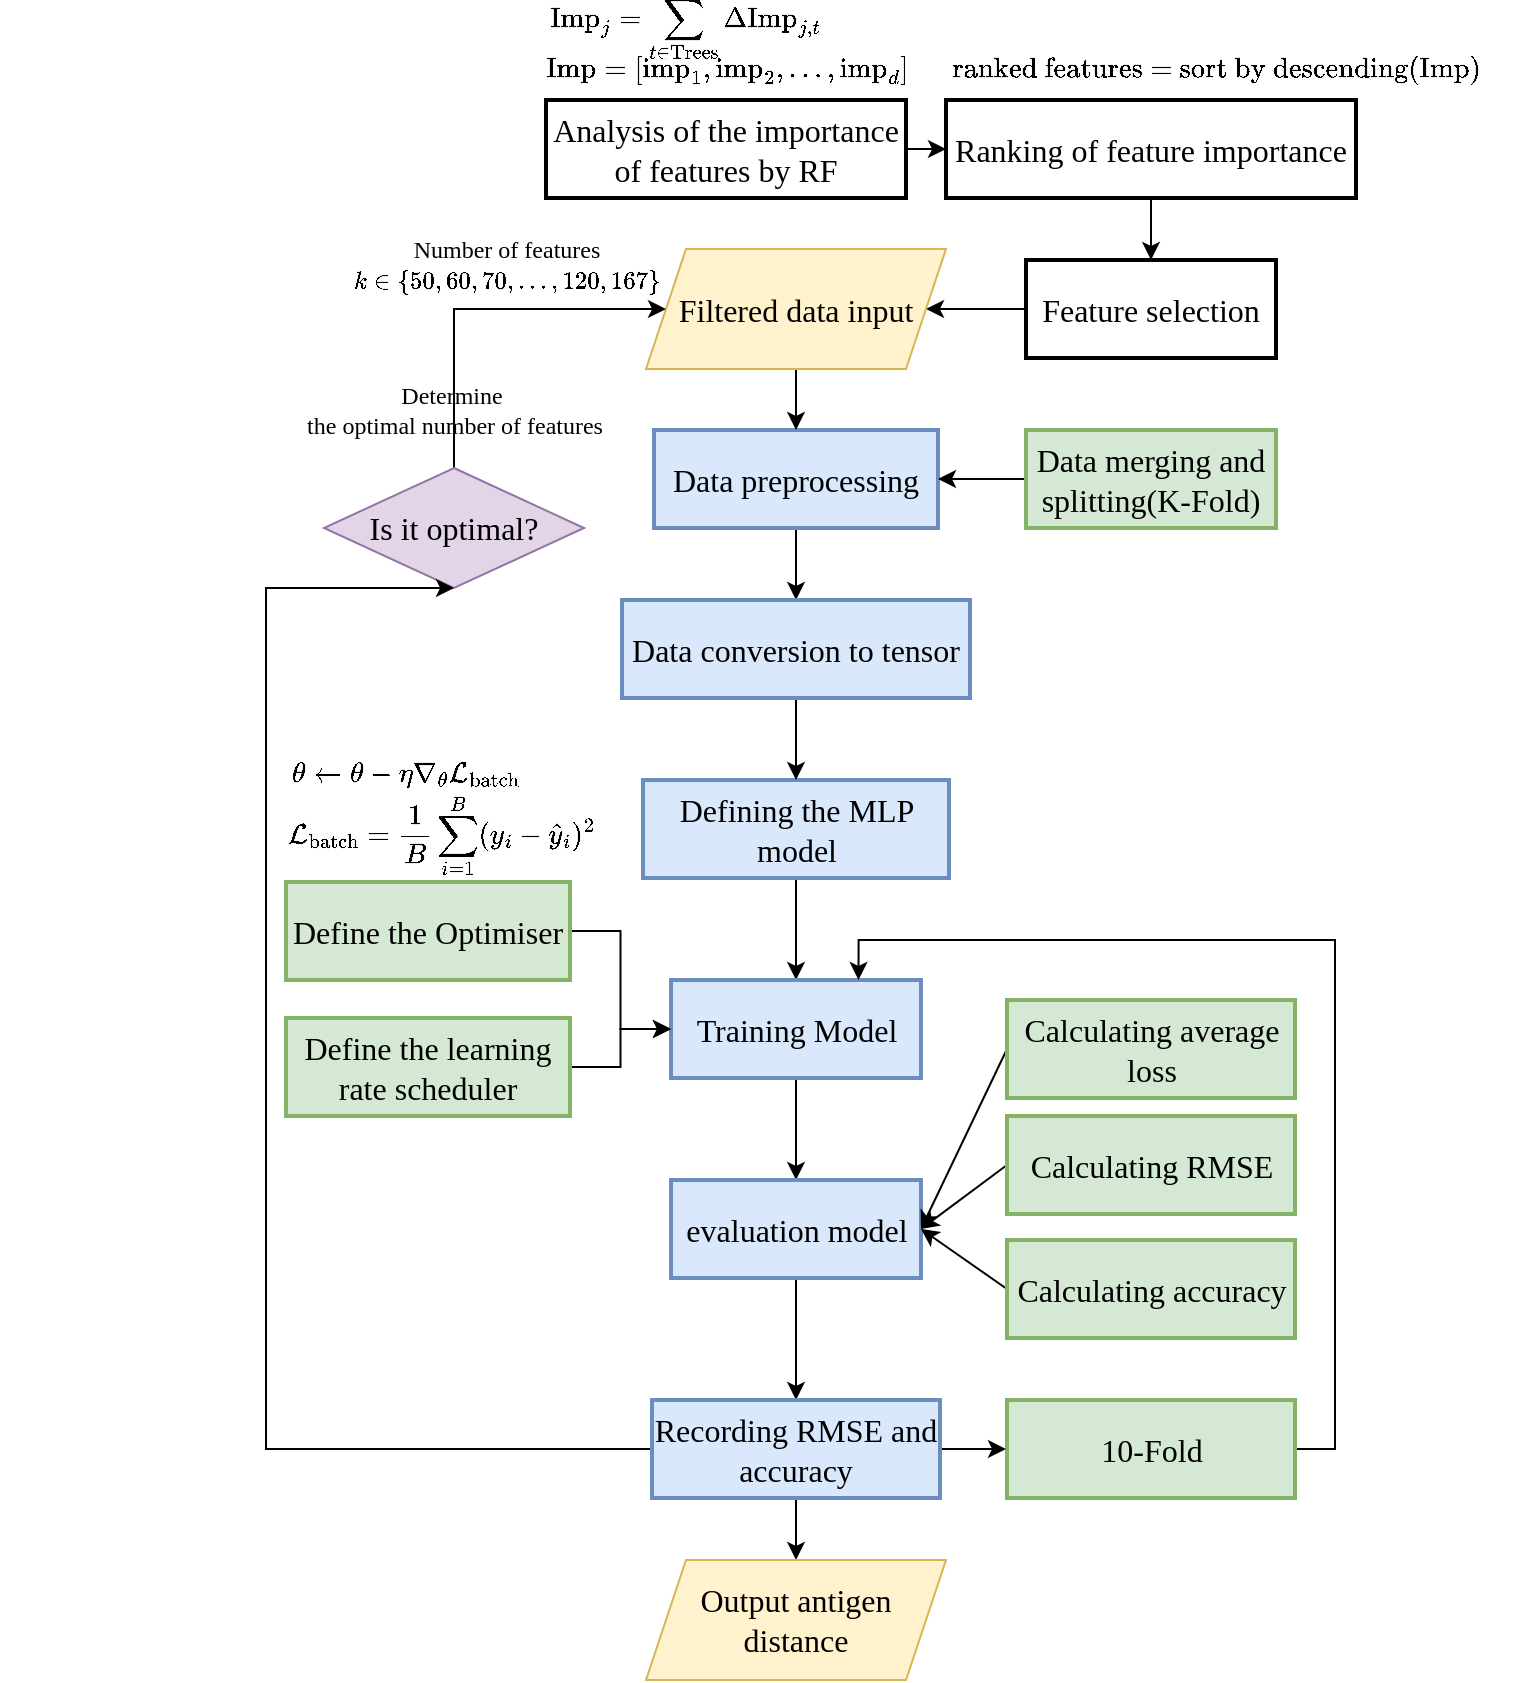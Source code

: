 <mxfile version="25.0.3">
  <diagram name="第 1 页" id="wW0VhtOMRZsGSEktbn0D">
    <mxGraphModel dx="1025" dy="708" grid="1" gridSize="10" guides="1" tooltips="1" connect="1" arrows="1" fold="1" page="1" pageScale="1" pageWidth="1169" pageHeight="827" math="1" shadow="0">
      <root>
        <mxCell id="0" />
        <mxCell id="1" parent="0" />
        <mxCell id="KHDkwFc494HQKRECkUOb-64" style="edgeStyle=orthogonalEdgeStyle;rounded=0;orthogonalLoop=1;jettySize=auto;html=1;exitX=1;exitY=0.5;exitDx=0;exitDy=0;entryX=0;entryY=0.5;entryDx=0;entryDy=0;" edge="1" parent="1" source="KHDkwFc494HQKRECkUOb-3" target="KHDkwFc494HQKRECkUOb-15">
          <mxGeometry relative="1" as="geometry" />
        </mxCell>
        <mxCell id="KHDkwFc494HQKRECkUOb-3" value="Analysis of the importance of features by RF" style="whiteSpace=wrap;strokeWidth=2;fontFamily=Times New Roman;fontSize=16;" vertex="1" parent="1">
          <mxGeometry x="520" y="200" width="180" height="49" as="geometry" />
        </mxCell>
        <mxCell id="KHDkwFc494HQKRECkUOb-73" style="edgeStyle=orthogonalEdgeStyle;rounded=0;orthogonalLoop=1;jettySize=auto;html=1;exitX=0;exitY=0.5;exitDx=0;exitDy=0;entryX=1;entryY=0.5;entryDx=0;entryDy=0;" edge="1" parent="1" source="KHDkwFc494HQKRECkUOb-4" target="KHDkwFc494HQKRECkUOb-65">
          <mxGeometry relative="1" as="geometry" />
        </mxCell>
        <mxCell id="KHDkwFc494HQKRECkUOb-4" value="Feature selection" style="whiteSpace=wrap;strokeWidth=2;fontFamily=Times New Roman;fontSize=16;" vertex="1" parent="1">
          <mxGeometry x="760" y="280" width="125" height="49" as="geometry" />
        </mxCell>
        <mxCell id="KHDkwFc494HQKRECkUOb-77" style="edgeStyle=orthogonalEdgeStyle;rounded=0;orthogonalLoop=1;jettySize=auto;html=1;exitX=0.5;exitY=1;exitDx=0;exitDy=0;entryX=0.5;entryY=0;entryDx=0;entryDy=0;" edge="1" parent="1" source="KHDkwFc494HQKRECkUOb-5" target="KHDkwFc494HQKRECkUOb-19">
          <mxGeometry relative="1" as="geometry" />
        </mxCell>
        <mxCell id="KHDkwFc494HQKRECkUOb-5" value="Data preprocessing" style="whiteSpace=wrap;strokeWidth=2;fontFamily=Times New Roman;fontSize=16;fillColor=#dae8fc;strokeColor=#6c8ebf;" vertex="1" parent="1">
          <mxGeometry x="574" y="365" width="142" height="49" as="geometry" />
        </mxCell>
        <mxCell id="KHDkwFc494HQKRECkUOb-91" style="edgeStyle=orthogonalEdgeStyle;rounded=0;orthogonalLoop=1;jettySize=auto;html=1;exitX=0.5;exitY=1;exitDx=0;exitDy=0;entryX=0.5;entryY=0;entryDx=0;entryDy=0;" edge="1" parent="1" source="KHDkwFc494HQKRECkUOb-7" target="KHDkwFc494HQKRECkUOb-8">
          <mxGeometry relative="1" as="geometry" />
        </mxCell>
        <mxCell id="KHDkwFc494HQKRECkUOb-7" value="Defining the MLP model" style="whiteSpace=wrap;strokeWidth=2;fontFamily=Times New Roman;fontSize=16;fillColor=#dae8fc;strokeColor=#6c8ebf;" vertex="1" parent="1">
          <mxGeometry x="568.5" y="540" width="153" height="49" as="geometry" />
        </mxCell>
        <mxCell id="KHDkwFc494HQKRECkUOb-100" style="edgeStyle=orthogonalEdgeStyle;rounded=0;orthogonalLoop=1;jettySize=auto;html=1;exitX=0.5;exitY=1;exitDx=0;exitDy=0;entryX=0.5;entryY=0;entryDx=0;entryDy=0;" edge="1" parent="1" source="KHDkwFc494HQKRECkUOb-8" target="KHDkwFc494HQKRECkUOb-9">
          <mxGeometry relative="1" as="geometry" />
        </mxCell>
        <mxCell id="KHDkwFc494HQKRECkUOb-8" value="Training Model" style="whiteSpace=wrap;strokeWidth=2;fontFamily=Times New Roman;fontSize=16;fillColor=#dae8fc;strokeColor=#6c8ebf;" vertex="1" parent="1">
          <mxGeometry x="582.5" y="640" width="125" height="49" as="geometry" />
        </mxCell>
        <mxCell id="KHDkwFc494HQKRECkUOb-101" style="edgeStyle=orthogonalEdgeStyle;rounded=0;orthogonalLoop=1;jettySize=auto;html=1;exitX=0.5;exitY=1;exitDx=0;exitDy=0;entryX=0.5;entryY=0;entryDx=0;entryDy=0;" edge="1" parent="1" source="KHDkwFc494HQKRECkUOb-9" target="KHDkwFc494HQKRECkUOb-88">
          <mxGeometry relative="1" as="geometry" />
        </mxCell>
        <mxCell id="KHDkwFc494HQKRECkUOb-9" value="evaluation model" style="whiteSpace=wrap;strokeWidth=2;fontFamily=Times New Roman;fontSize=16;fillColor=#dae8fc;strokeColor=#6c8ebf;" vertex="1" parent="1">
          <mxGeometry x="582.5" y="740" width="125" height="49" as="geometry" />
        </mxCell>
        <mxCell id="KHDkwFc494HQKRECkUOb-66" style="edgeStyle=orthogonalEdgeStyle;rounded=0;orthogonalLoop=1;jettySize=auto;html=1;exitX=0.5;exitY=1;exitDx=0;exitDy=0;entryX=0.5;entryY=0;entryDx=0;entryDy=0;" edge="1" parent="1" source="KHDkwFc494HQKRECkUOb-15" target="KHDkwFc494HQKRECkUOb-4">
          <mxGeometry relative="1" as="geometry" />
        </mxCell>
        <mxCell id="KHDkwFc494HQKRECkUOb-15" value="Ranking of feature importance" style="whiteSpace=wrap;strokeWidth=2;fontFamily=Times New Roman;fontSize=16;" vertex="1" parent="1">
          <mxGeometry x="720" y="200" width="205" height="49" as="geometry" />
        </mxCell>
        <mxCell id="KHDkwFc494HQKRECkUOb-82" style="edgeStyle=orthogonalEdgeStyle;rounded=0;orthogonalLoop=1;jettySize=auto;html=1;exitX=0;exitY=0.5;exitDx=0;exitDy=0;entryX=1;entryY=0.5;entryDx=0;entryDy=0;" edge="1" parent="1" source="KHDkwFc494HQKRECkUOb-18" target="KHDkwFc494HQKRECkUOb-5">
          <mxGeometry relative="1" as="geometry" />
        </mxCell>
        <mxCell id="KHDkwFc494HQKRECkUOb-18" value="Data merging and splitting(K-Fold)" style="whiteSpace=wrap;strokeWidth=2;fontFamily=Times New Roman;fontSize=16;fillColor=#d5e8d4;strokeColor=#82b366;" vertex="1" parent="1">
          <mxGeometry x="760" y="365" width="125" height="49" as="geometry" />
        </mxCell>
        <mxCell id="KHDkwFc494HQKRECkUOb-83" style="edgeStyle=orthogonalEdgeStyle;rounded=0;orthogonalLoop=1;jettySize=auto;html=1;exitX=0.5;exitY=1;exitDx=0;exitDy=0;entryX=0.5;entryY=0;entryDx=0;entryDy=0;" edge="1" parent="1" source="KHDkwFc494HQKRECkUOb-19" target="KHDkwFc494HQKRECkUOb-7">
          <mxGeometry relative="1" as="geometry" />
        </mxCell>
        <mxCell id="KHDkwFc494HQKRECkUOb-19" value="Data conversion to tensor" style="whiteSpace=wrap;strokeWidth=2;fontFamily=Times New Roman;fontSize=16;fillColor=#dae8fc;strokeColor=#6c8ebf;" vertex="1" parent="1">
          <mxGeometry x="558" y="450" width="174" height="49" as="geometry" />
        </mxCell>
        <mxCell id="KHDkwFc494HQKRECkUOb-93" style="edgeStyle=orthogonalEdgeStyle;rounded=0;orthogonalLoop=1;jettySize=auto;html=1;exitX=1;exitY=0.5;exitDx=0;exitDy=0;entryX=0;entryY=0.5;entryDx=0;entryDy=0;" edge="1" parent="1" source="KHDkwFc494HQKRECkUOb-22" target="KHDkwFc494HQKRECkUOb-8">
          <mxGeometry relative="1" as="geometry" />
        </mxCell>
        <mxCell id="KHDkwFc494HQKRECkUOb-22" value="Define the Optimiser" style="whiteSpace=wrap;strokeWidth=2;fontFamily=Times New Roman;fontSize=16;fillColor=#d5e8d4;strokeColor=#82b366;" vertex="1" parent="1">
          <mxGeometry x="390" y="591" width="142" height="49" as="geometry" />
        </mxCell>
        <mxCell id="KHDkwFc494HQKRECkUOb-96" style="rounded=0;orthogonalLoop=1;jettySize=auto;html=1;exitX=0;exitY=0.5;exitDx=0;exitDy=0;entryX=1;entryY=0.5;entryDx=0;entryDy=0;" edge="1" parent="1" source="KHDkwFc494HQKRECkUOb-25" target="KHDkwFc494HQKRECkUOb-9">
          <mxGeometry relative="1" as="geometry" />
        </mxCell>
        <mxCell id="KHDkwFc494HQKRECkUOb-25" value="Calculating average loss" style="whiteSpace=wrap;strokeWidth=2;fontFamily=Times New Roman;fontSize=16;fillColor=#d5e8d4;strokeColor=#82b366;" vertex="1" parent="1">
          <mxGeometry x="750.5" y="650" width="144" height="49" as="geometry" />
        </mxCell>
        <mxCell id="KHDkwFc494HQKRECkUOb-62" value="$$\mathrm{Imp}=[\mathrm{imp}_1,\mathrm{imp}_2,\ldots,\mathrm{imp}_d]$$" style="text;html=1;align=center;verticalAlign=middle;resizable=0;points=[];autosize=1;strokeColor=none;fillColor=none;" vertex="1" parent="1">
          <mxGeometry x="395" y="170" width="430" height="30" as="geometry" />
        </mxCell>
        <mxCell id="KHDkwFc494HQKRECkUOb-63" value="$$\text{ranked features = sort by descending(Imp)}$$" style="text;html=1;align=center;verticalAlign=middle;resizable=0;points=[];autosize=1;strokeColor=none;fillColor=none;" vertex="1" parent="1">
          <mxGeometry x="700" y="170" width="310" height="30" as="geometry" />
        </mxCell>
        <mxCell id="KHDkwFc494HQKRECkUOb-71" style="edgeStyle=orthogonalEdgeStyle;rounded=0;orthogonalLoop=1;jettySize=auto;html=1;exitX=0.5;exitY=1;exitDx=0;exitDy=0;entryX=0.5;entryY=0;entryDx=0;entryDy=0;" edge="1" parent="1" source="KHDkwFc494HQKRECkUOb-65" target="KHDkwFc494HQKRECkUOb-5">
          <mxGeometry relative="1" as="geometry" />
        </mxCell>
        <mxCell id="KHDkwFc494HQKRECkUOb-65" value="&lt;font style=&quot;font-size: 16px;&quot; face=&quot;Times New Roman&quot;&gt;Filtered data input&lt;/font&gt;" style="shape=parallelogram;perimeter=parallelogramPerimeter;whiteSpace=wrap;html=1;fixedSize=1;fillColor=#fff2cc;strokeColor=#d6b656;" vertex="1" parent="1">
          <mxGeometry x="570" y="274.5" width="150" height="60" as="geometry" />
        </mxCell>
        <mxCell id="KHDkwFc494HQKRECkUOb-74" value="&lt;font face=&quot;Times New Roman&quot;&gt;$$k\in\{50,60,70,\ldots,120,167\}$$&lt;/font&gt;" style="text;html=1;align=center;verticalAlign=middle;resizable=0;points=[];autosize=1;strokeColor=none;fillColor=none;" vertex="1" parent="1">
          <mxGeometry x="400" y="274.5" width="200" height="30" as="geometry" />
        </mxCell>
        <mxCell id="KHDkwFc494HQKRECkUOb-75" value="&lt;font face=&quot;Times New Roman&quot;&gt;Number of features&lt;/font&gt;" style="text;html=1;align=center;verticalAlign=middle;resizable=0;points=[];autosize=1;strokeColor=none;fillColor=none;" vertex="1" parent="1">
          <mxGeometry x="440" y="260" width="120" height="30" as="geometry" />
        </mxCell>
        <mxCell id="KHDkwFc494HQKRECkUOb-80" style="edgeStyle=orthogonalEdgeStyle;rounded=0;orthogonalLoop=1;jettySize=auto;html=1;exitX=0.5;exitY=0;exitDx=0;exitDy=0;entryX=0;entryY=0.5;entryDx=0;entryDy=0;" edge="1" parent="1" source="KHDkwFc494HQKRECkUOb-76" target="KHDkwFc494HQKRECkUOb-65">
          <mxGeometry relative="1" as="geometry">
            <Array as="points">
              <mxPoint x="474" y="305" />
            </Array>
          </mxGeometry>
        </mxCell>
        <mxCell id="KHDkwFc494HQKRECkUOb-76" value="&lt;font style=&quot;font-size: 16px;&quot; face=&quot;Times New Roman&quot;&gt;Is it optimal?&lt;/font&gt;" style="rhombus;whiteSpace=wrap;html=1;fillColor=#e1d5e7;strokeColor=#9673a6;" vertex="1" parent="1">
          <mxGeometry x="409" y="384" width="130" height="60" as="geometry" />
        </mxCell>
        <mxCell id="KHDkwFc494HQKRECkUOb-68" value="&lt;font face=&quot;Times New Roman&quot;&gt;Determine&amp;nbsp;&lt;/font&gt;&lt;div&gt;&lt;font face=&quot;Times New Roman&quot;&gt;the optimal number of features&lt;/font&gt;&lt;/div&gt;" style="text;html=1;align=center;verticalAlign=middle;resizable=0;points=[];autosize=1;strokeColor=none;fillColor=none;" vertex="1" parent="1">
          <mxGeometry x="389" y="334.5" width="170" height="40" as="geometry" />
        </mxCell>
        <mxCell id="KHDkwFc494HQKRECkUOb-98" style="rounded=0;orthogonalLoop=1;jettySize=auto;html=1;exitX=0;exitY=0.5;exitDx=0;exitDy=0;entryX=1;entryY=0.5;entryDx=0;entryDy=0;" edge="1" parent="1" source="KHDkwFc494HQKRECkUOb-85" target="KHDkwFc494HQKRECkUOb-9">
          <mxGeometry relative="1" as="geometry" />
        </mxCell>
        <mxCell id="KHDkwFc494HQKRECkUOb-85" value="Calculating RMSE" style="whiteSpace=wrap;strokeWidth=2;fontFamily=Times New Roman;fontSize=16;fillColor=#d5e8d4;strokeColor=#82b366;" vertex="1" parent="1">
          <mxGeometry x="750.5" y="708" width="144" height="49" as="geometry" />
        </mxCell>
        <mxCell id="KHDkwFc494HQKRECkUOb-99" style="rounded=0;orthogonalLoop=1;jettySize=auto;html=1;exitX=0;exitY=0.5;exitDx=0;exitDy=0;entryX=1;entryY=0.5;entryDx=0;entryDy=0;" edge="1" parent="1" source="KHDkwFc494HQKRECkUOb-86" target="KHDkwFc494HQKRECkUOb-9">
          <mxGeometry relative="1" as="geometry" />
        </mxCell>
        <mxCell id="KHDkwFc494HQKRECkUOb-86" value="Calculating accuracy" style="whiteSpace=wrap;strokeWidth=2;fontFamily=Times New Roman;fontSize=16;fillColor=#d5e8d4;strokeColor=#82b366;" vertex="1" parent="1">
          <mxGeometry x="750.5" y="770" width="144" height="49" as="geometry" />
        </mxCell>
        <mxCell id="KHDkwFc494HQKRECkUOb-103" style="edgeStyle=orthogonalEdgeStyle;rounded=0;orthogonalLoop=1;jettySize=auto;html=1;exitX=1;exitY=0.5;exitDx=0;exitDy=0;entryX=0.75;entryY=0;entryDx=0;entryDy=0;" edge="1" parent="1" source="KHDkwFc494HQKRECkUOb-87" target="KHDkwFc494HQKRECkUOb-8">
          <mxGeometry relative="1" as="geometry" />
        </mxCell>
        <mxCell id="KHDkwFc494HQKRECkUOb-87" value="10-Fold" style="whiteSpace=wrap;strokeWidth=2;fontFamily=Times New Roman;fontSize=16;fillColor=#d5e8d4;strokeColor=#82b366;" vertex="1" parent="1">
          <mxGeometry x="750.5" y="850" width="144" height="49" as="geometry" />
        </mxCell>
        <mxCell id="KHDkwFc494HQKRECkUOb-102" style="edgeStyle=orthogonalEdgeStyle;rounded=0;orthogonalLoop=1;jettySize=auto;html=1;exitX=1;exitY=0.5;exitDx=0;exitDy=0;" edge="1" parent="1" source="KHDkwFc494HQKRECkUOb-88">
          <mxGeometry relative="1" as="geometry">
            <mxPoint x="750" y="874.667" as="targetPoint" />
          </mxGeometry>
        </mxCell>
        <mxCell id="KHDkwFc494HQKRECkUOb-104" style="edgeStyle=orthogonalEdgeStyle;rounded=0;orthogonalLoop=1;jettySize=auto;html=1;exitX=0.5;exitY=1;exitDx=0;exitDy=0;entryX=0.5;entryY=0;entryDx=0;entryDy=0;" edge="1" parent="1" source="KHDkwFc494HQKRECkUOb-88" target="KHDkwFc494HQKRECkUOb-90">
          <mxGeometry relative="1" as="geometry" />
        </mxCell>
        <mxCell id="KHDkwFc494HQKRECkUOb-107" style="edgeStyle=orthogonalEdgeStyle;rounded=0;orthogonalLoop=1;jettySize=auto;html=1;exitX=0;exitY=0.5;exitDx=0;exitDy=0;entryX=0.5;entryY=1;entryDx=0;entryDy=0;" edge="1" parent="1" source="KHDkwFc494HQKRECkUOb-88" target="KHDkwFc494HQKRECkUOb-76">
          <mxGeometry relative="1" as="geometry">
            <Array as="points">
              <mxPoint x="380" y="875" />
              <mxPoint x="380" y="444" />
            </Array>
          </mxGeometry>
        </mxCell>
        <mxCell id="KHDkwFc494HQKRECkUOb-88" value="Recording RMSE and accuracy" style="whiteSpace=wrap;strokeWidth=2;fontFamily=Times New Roman;fontSize=16;fillColor=#dae8fc;strokeColor=#6c8ebf;" vertex="1" parent="1">
          <mxGeometry x="573" y="850" width="144" height="49" as="geometry" />
        </mxCell>
        <mxCell id="KHDkwFc494HQKRECkUOb-90" value="&lt;font style=&quot;font-size: 16px;&quot; face=&quot;Times New Roman&quot;&gt;Output antigen distance&lt;/font&gt;" style="shape=parallelogram;perimeter=parallelogramPerimeter;whiteSpace=wrap;html=1;fixedSize=1;fillColor=#fff2cc;strokeColor=#d6b656;" vertex="1" parent="1">
          <mxGeometry x="570" y="930" width="150" height="60" as="geometry" />
        </mxCell>
        <mxCell id="KHDkwFc494HQKRECkUOb-95" style="edgeStyle=orthogonalEdgeStyle;rounded=0;orthogonalLoop=1;jettySize=auto;html=1;exitX=1;exitY=0.5;exitDx=0;exitDy=0;entryX=0;entryY=0.5;entryDx=0;entryDy=0;" edge="1" parent="1" source="KHDkwFc494HQKRECkUOb-92" target="KHDkwFc494HQKRECkUOb-8">
          <mxGeometry relative="1" as="geometry" />
        </mxCell>
        <mxCell id="KHDkwFc494HQKRECkUOb-92" value="Define the learning rate scheduler" style="whiteSpace=wrap;strokeWidth=2;fontFamily=Times New Roman;fontSize=16;fillColor=#d5e8d4;strokeColor=#82b366;" vertex="1" parent="1">
          <mxGeometry x="390" y="659" width="142" height="49" as="geometry" />
        </mxCell>
        <mxCell id="KHDkwFc494HQKRECkUOb-108" value="&lt;p data-pm-slice=&quot;1 1 []&quot;&gt;$$\theta \leftarrow \theta - \eta \nabla_\theta \mathcal{L}_\text{batch}$$&lt;/p&gt;" style="text;html=1;align=center;verticalAlign=middle;resizable=0;points=[];autosize=1;strokeColor=none;fillColor=none;" vertex="1" parent="1">
          <mxGeometry x="250" y="512" width="400" height="50" as="geometry" />
        </mxCell>
        <mxCell id="KHDkwFc494HQKRECkUOb-109" value="$$\text{Imp}_j = \sum_{t \in \text{Trees}} \Delta \text{Imp}_{j,t}$$" style="text;html=1;align=center;verticalAlign=middle;resizable=0;points=[];autosize=1;strokeColor=none;fillColor=none;" vertex="1" parent="1">
          <mxGeometry x="409" y="150" width="360" height="30" as="geometry" />
        </mxCell>
        <mxCell id="KHDkwFc494HQKRECkUOb-110" value="$$\mathcal{L}_{\text{batch}} = \frac{1}{B} \sum_{i=1}^{B} (y_{i} - \hat{y}_{i})^2$$" style="text;html=1;align=center;verticalAlign=middle;resizable=0;points=[];autosize=1;strokeColor=none;fillColor=none;" vertex="1" parent="1">
          <mxGeometry x="247" y="552.5" width="440" height="30" as="geometry" />
        </mxCell>
      </root>
    </mxGraphModel>
  </diagram>
</mxfile>
